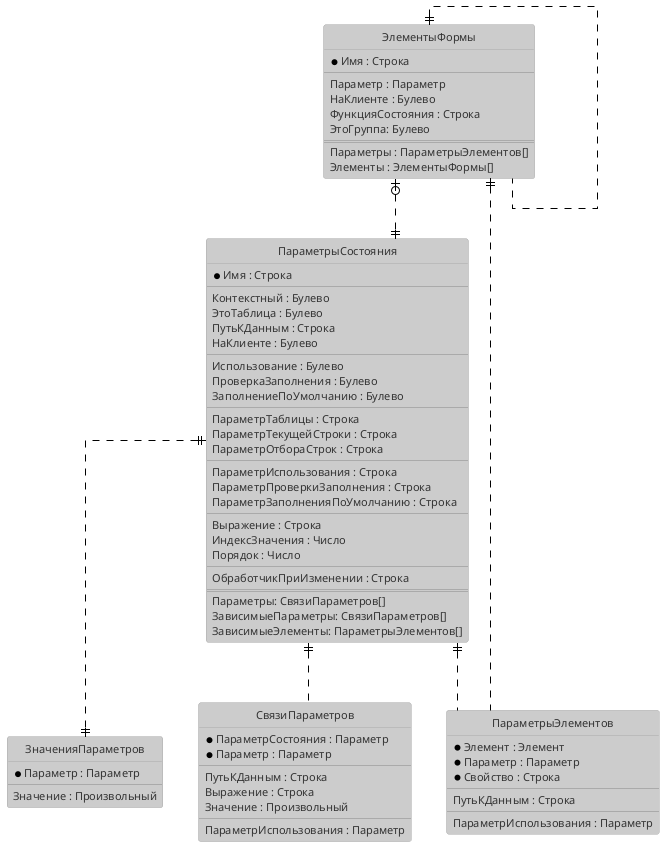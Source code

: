 @startuml DataModel
!theme reddress-lightred

' Hide The Spot
Hide Circle

' Avoid Problems With Angled Crows Feet
Skinparam Linetype Ortho

Entity "ПараметрыСостояния" As ПараметрыСостояния {
  *Имя : Строка
  --
  Контекстный : Булево
  ЭтоТаблица : Булево
  ПутьКДанным : Строка
  НаКлиенте : Булево
  --
  Использование : Булево
  ПроверкаЗаполнения : Булево
  ЗаполнениеПоУмолчанию : Булево
  --
  ПараметрТаблицы : Строка
  ПараметрТекущейСтроки : Строка
  ПараметрОтбораСтрок : Строка
  --
  ПараметрИспользования : Строка
  ПараметрПроверкиЗаполнения : Строка
  ПараметрЗаполненияПоУмолчанию : Строка
  --
  Выражение : Строка
  ИндексЗначения : Число
  Порядок : Число
  --
  ОбработчикПриИзменении : Строка
  ==
  Параметры: СвязиПараметров[]
  ЗависимыеПараметры: СвязиПараметров[]
  ЗависимыеЭлементы: ПараметрыЭлементов[]
}

Entity "ЗначенияПараметров" As ЗначенияПараметров {
  *Параметр : Параметр
  --
  Значение : Произвольный
}

Entity "СвязиПараметров" As СвязиПараметров {
  *ПараметрСостояния : Параметр
  *Параметр : Параметр
  --
  ПутьКДанным : Строка
  Выражение : Строка
  Значение : Произвольный
  --
  ПараметрИспользования : Параметр
}

Entity "ЭлементыФормы" As ЭлементыФормы {
  *Имя : Строка
  --
  Параметр : Параметр
  НаКлиенте : Булево
  ФункцияСостояния : Строка
  ЭтоГруппа: Булево
  ==
  Параметры : ПараметрыЭлементов[]
  Элементы : ЭлементыФормы[]
}

Entity "ПараметрыЭлементов" As ПараметрыЭлементов {
  *Элемент : Элемент
  *Параметр : Параметр
  *Свойство : Строка
  --
  ПутьКДанным : Строка
  --
  ПараметрИспользования : Параметр
}

ПараметрыСостояния ||..O{ СвязиПараметров
ПараметрыСостояния ||..O{ ПараметрыЭлементов
ПараметрыСостояния ||..|| ЗначенияПараметров
ЭлементыФормы |o..|| ПараметрыСостояния
ЭлементыФормы ||..O{ ПараметрыЭлементов
ЭлементыФормы ||..O{ ЭлементыФормы

@enduml
